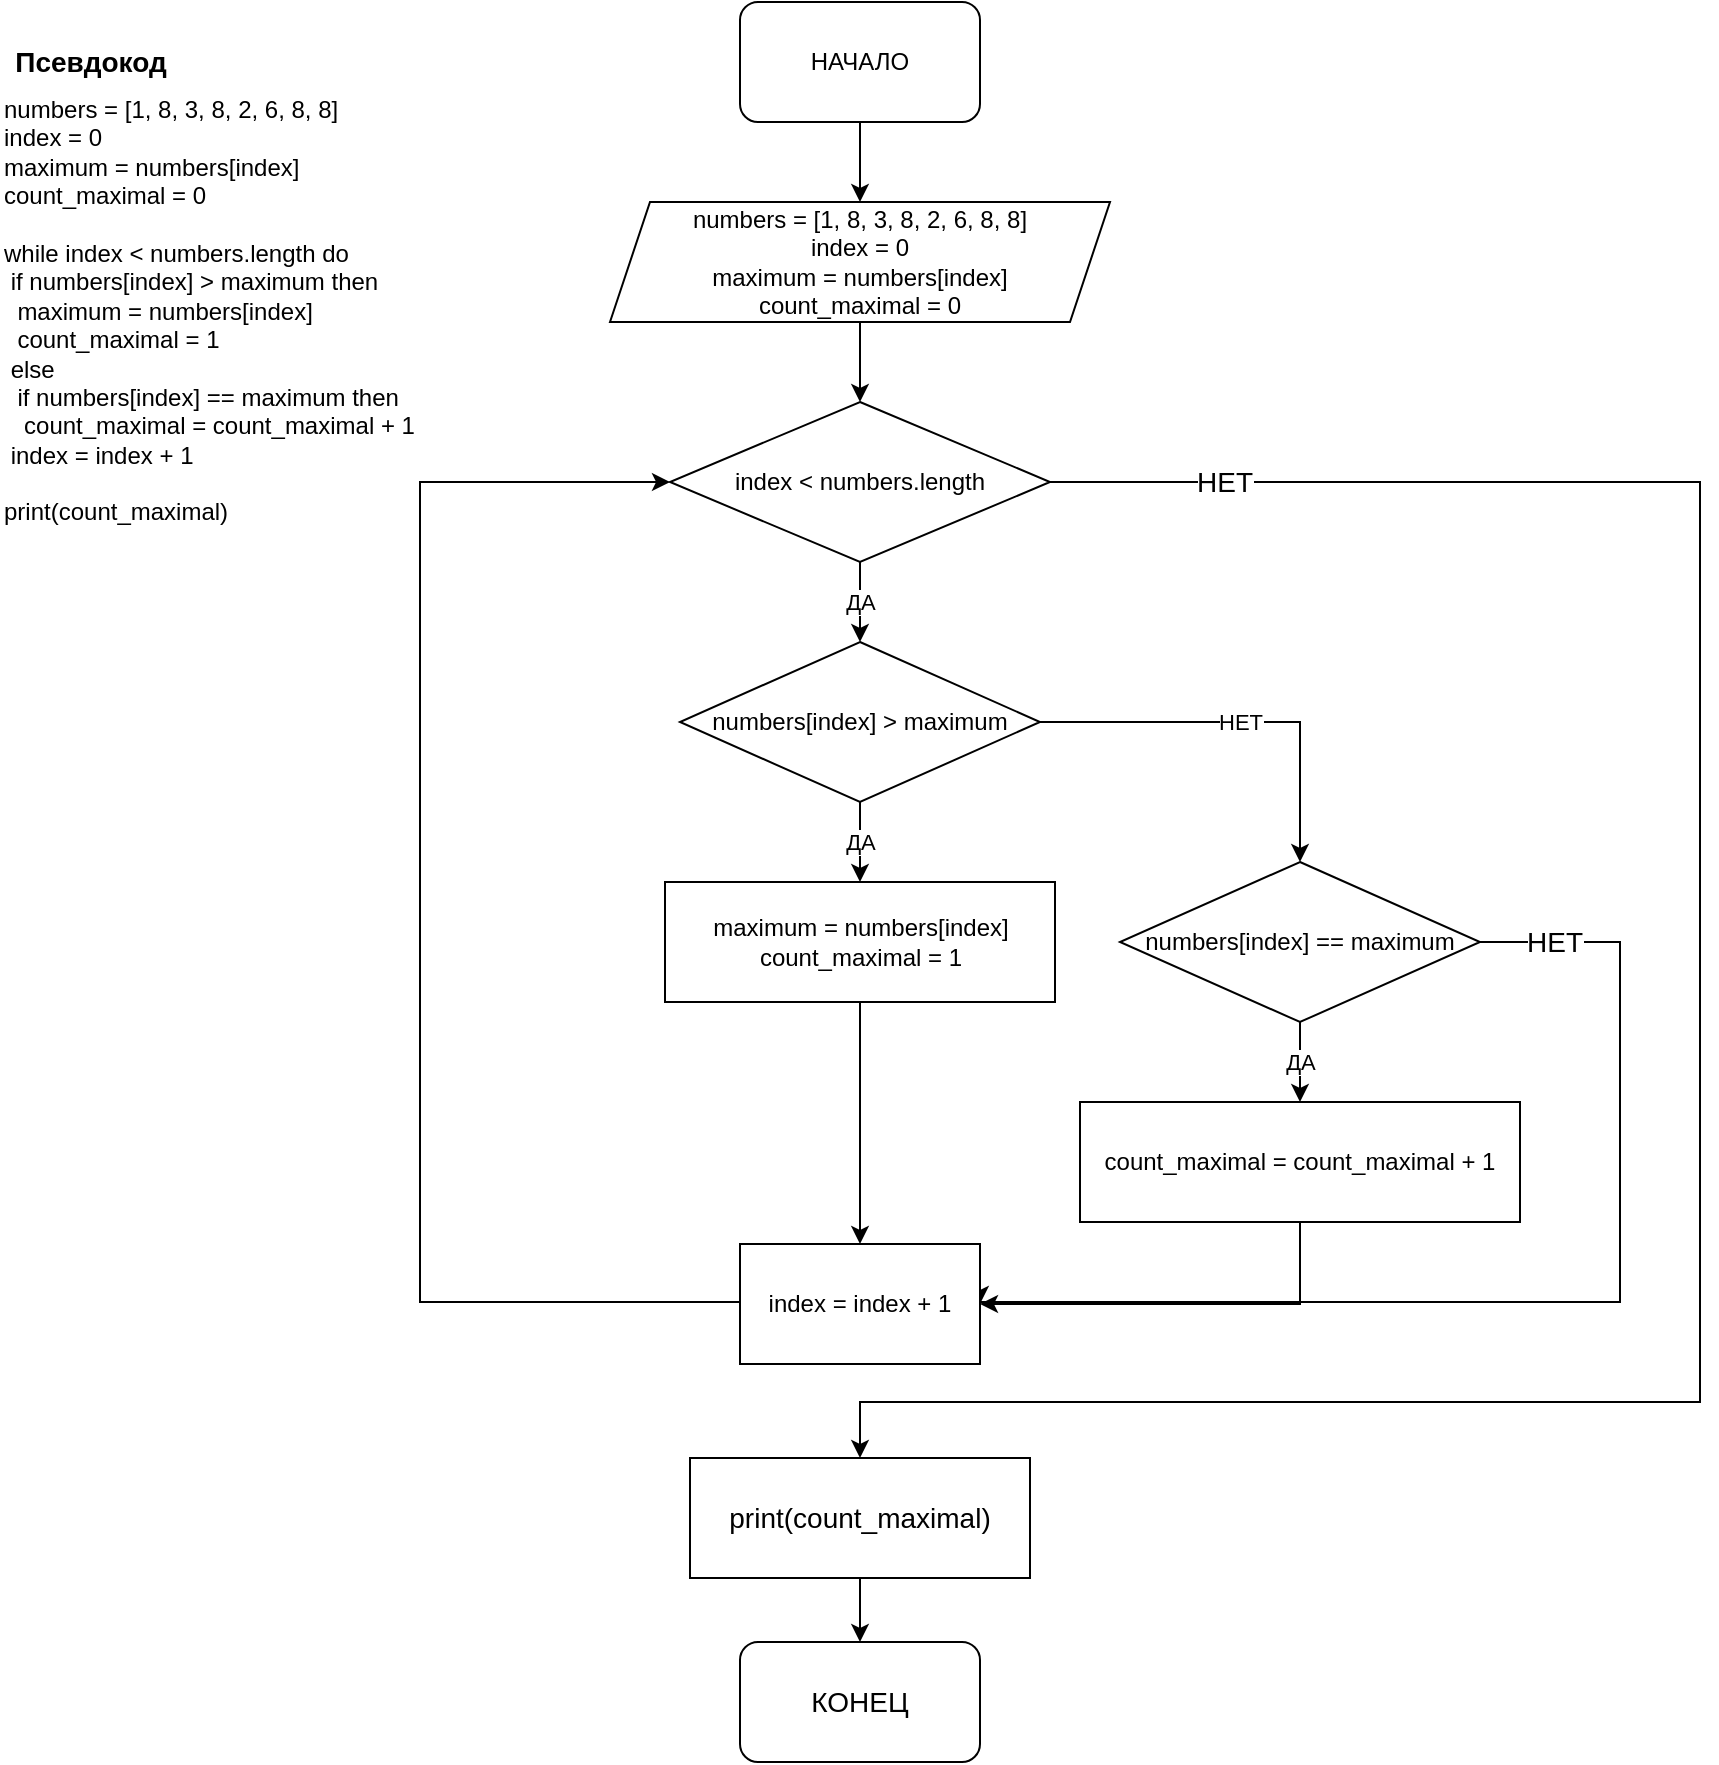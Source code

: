 <mxfile version="17.4.6" type="github">
  <diagram id="6a731a19-8d31-9384-78a2-239565b7b9f0" name="Page-1">
    <mxGraphModel dx="1082" dy="673" grid="1" gridSize="10" guides="1" tooltips="1" connect="1" arrows="1" fold="1" page="1" pageScale="1" pageWidth="1169" pageHeight="827" background="none" math="0" shadow="0">
      <root>
        <mxCell id="0" />
        <mxCell id="1" parent="0" />
        <mxCell id="wlD0yPwoiDmn4Mzgq7Xi-59" style="edgeStyle=orthogonalEdgeStyle;rounded=0;orthogonalLoop=1;jettySize=auto;html=1;exitX=0.5;exitY=1;exitDx=0;exitDy=0;" parent="1" source="wlD0yPwoiDmn4Mzgq7Xi-55" target="wlD0yPwoiDmn4Mzgq7Xi-56" edge="1">
          <mxGeometry relative="1" as="geometry" />
        </mxCell>
        <mxCell id="wlD0yPwoiDmn4Mzgq7Xi-55" value="НАЧАЛО" style="rounded=1;whiteSpace=wrap;html=1;" parent="1" vertex="1">
          <mxGeometry x="420" y="30" width="120" height="60" as="geometry" />
        </mxCell>
        <mxCell id="wlD0yPwoiDmn4Mzgq7Xi-60" style="edgeStyle=orthogonalEdgeStyle;rounded=0;orthogonalLoop=1;jettySize=auto;html=1;exitX=0.5;exitY=1;exitDx=0;exitDy=0;entryX=0.5;entryY=0;entryDx=0;entryDy=0;" parent="1" source="wlD0yPwoiDmn4Mzgq7Xi-56" target="wlD0yPwoiDmn4Mzgq7Xi-57" edge="1">
          <mxGeometry relative="1" as="geometry" />
        </mxCell>
        <mxCell id="wlD0yPwoiDmn4Mzgq7Xi-56" value="&lt;div&gt;numbers = [1, 8, 3, 8, 2, 6, 8, 8]&lt;/div&gt;&lt;div&gt;index = 0&lt;/div&gt;&lt;div&gt;maximum = numbers[index]&lt;/div&gt;&lt;div&gt;count_maximal = 0&lt;/div&gt;" style="shape=parallelogram;perimeter=parallelogramPerimeter;whiteSpace=wrap;html=1;fixedSize=1;" parent="1" vertex="1">
          <mxGeometry x="355" y="130" width="250" height="60" as="geometry" />
        </mxCell>
        <mxCell id="wlD0yPwoiDmn4Mzgq7Xi-65" value="ДА" style="edgeStyle=orthogonalEdgeStyle;rounded=0;orthogonalLoop=1;jettySize=auto;html=1;exitX=0.5;exitY=1;exitDx=0;exitDy=0;entryX=0.5;entryY=0;entryDx=0;entryDy=0;" parent="1" source="wlD0yPwoiDmn4Mzgq7Xi-57" target="wlD0yPwoiDmn4Mzgq7Xi-58" edge="1">
          <mxGeometry relative="1" as="geometry" />
        </mxCell>
        <mxCell id="wlD0yPwoiDmn4Mzgq7Xi-81" value="НЕТ" style="edgeStyle=orthogonalEdgeStyle;rounded=0;orthogonalLoop=1;jettySize=auto;html=1;exitX=1;exitY=0.5;exitDx=0;exitDy=0;entryX=0.5;entryY=0;entryDx=0;entryDy=0;fontSize=14;" parent="1" source="wlD0yPwoiDmn4Mzgq7Xi-57" target="wlD0yPwoiDmn4Mzgq7Xi-75" edge="1">
          <mxGeometry x="-0.86" relative="1" as="geometry">
            <Array as="points">
              <mxPoint x="900" y="270" />
              <mxPoint x="900" y="730" />
              <mxPoint x="480" y="730" />
            </Array>
            <mxPoint as="offset" />
          </mxGeometry>
        </mxCell>
        <mxCell id="wlD0yPwoiDmn4Mzgq7Xi-57" value="index &amp;lt; numbers.length" style="rhombus;whiteSpace=wrap;html=1;" parent="1" vertex="1">
          <mxGeometry x="385" y="230" width="190" height="80" as="geometry" />
        </mxCell>
        <mxCell id="wlD0yPwoiDmn4Mzgq7Xi-66" value="ДА" style="edgeStyle=orthogonalEdgeStyle;rounded=0;orthogonalLoop=1;jettySize=auto;html=1;exitX=0.5;exitY=1;exitDx=0;exitDy=0;entryX=0.5;entryY=0;entryDx=0;entryDy=0;" parent="1" source="wlD0yPwoiDmn4Mzgq7Xi-58" target="wlD0yPwoiDmn4Mzgq7Xi-62" edge="1">
          <mxGeometry relative="1" as="geometry" />
        </mxCell>
        <mxCell id="wlD0yPwoiDmn4Mzgq7Xi-68" value="НЕТ" style="edgeStyle=orthogonalEdgeStyle;rounded=0;orthogonalLoop=1;jettySize=auto;html=1;exitX=1;exitY=0.5;exitDx=0;exitDy=0;entryX=0.5;entryY=0;entryDx=0;entryDy=0;" parent="1" source="wlD0yPwoiDmn4Mzgq7Xi-58" target="wlD0yPwoiDmn4Mzgq7Xi-67" edge="1">
          <mxGeometry relative="1" as="geometry" />
        </mxCell>
        <mxCell id="wlD0yPwoiDmn4Mzgq7Xi-58" value="numbers[index] &amp;gt; maximum" style="rhombus;whiteSpace=wrap;html=1;" parent="1" vertex="1">
          <mxGeometry x="390" y="350" width="180" height="80" as="geometry" />
        </mxCell>
        <mxCell id="wlD0yPwoiDmn4Mzgq7Xi-84" style="edgeStyle=orthogonalEdgeStyle;rounded=0;orthogonalLoop=1;jettySize=auto;html=1;exitX=0.5;exitY=1;exitDx=0;exitDy=0;entryX=0.5;entryY=0;entryDx=0;entryDy=0;fontSize=14;" parent="1" source="wlD0yPwoiDmn4Mzgq7Xi-62" target="wlD0yPwoiDmn4Mzgq7Xi-71" edge="1">
          <mxGeometry relative="1" as="geometry" />
        </mxCell>
        <mxCell id="wlD0yPwoiDmn4Mzgq7Xi-62" value="maximum = numbers[index] &lt;br&gt;count_maximal = 1" style="rounded=0;whiteSpace=wrap;html=1;" parent="1" vertex="1">
          <mxGeometry x="382.5" y="470" width="195" height="60" as="geometry" />
        </mxCell>
        <mxCell id="wlD0yPwoiDmn4Mzgq7Xi-70" value="ДА" style="edgeStyle=orthogonalEdgeStyle;rounded=0;orthogonalLoop=1;jettySize=auto;html=1;exitX=0.5;exitY=1;exitDx=0;exitDy=0;entryX=0.5;entryY=0;entryDx=0;entryDy=0;" parent="1" source="wlD0yPwoiDmn4Mzgq7Xi-67" target="wlD0yPwoiDmn4Mzgq7Xi-69" edge="1">
          <mxGeometry relative="1" as="geometry" />
        </mxCell>
        <mxCell id="wlD0yPwoiDmn4Mzgq7Xi-78" value="НЕТ" style="edgeStyle=orthogonalEdgeStyle;rounded=0;orthogonalLoop=1;jettySize=auto;html=1;exitX=1;exitY=0.5;exitDx=0;exitDy=0;entryX=1;entryY=0.5;entryDx=0;entryDy=0;fontSize=14;" parent="1" source="wlD0yPwoiDmn4Mzgq7Xi-67" target="wlD0yPwoiDmn4Mzgq7Xi-71" edge="1">
          <mxGeometry x="-0.87" relative="1" as="geometry">
            <Array as="points">
              <mxPoint x="860" y="500" />
              <mxPoint x="860" y="680" />
            </Array>
            <mxPoint as="offset" />
          </mxGeometry>
        </mxCell>
        <mxCell id="wlD0yPwoiDmn4Mzgq7Xi-67" value="numbers[index] == maximum" style="rhombus;whiteSpace=wrap;html=1;" parent="1" vertex="1">
          <mxGeometry x="610" y="460" width="180" height="80" as="geometry" />
        </mxCell>
        <mxCell id="wlD0yPwoiDmn4Mzgq7Xi-76" style="edgeStyle=orthogonalEdgeStyle;rounded=0;orthogonalLoop=1;jettySize=auto;html=1;exitX=0.5;exitY=1;exitDx=0;exitDy=0;entryX=1;entryY=0.5;entryDx=0;entryDy=0;fontSize=14;" parent="1" source="wlD0yPwoiDmn4Mzgq7Xi-69" target="wlD0yPwoiDmn4Mzgq7Xi-71" edge="1">
          <mxGeometry relative="1" as="geometry" />
        </mxCell>
        <mxCell id="wlD0yPwoiDmn4Mzgq7Xi-69" value="count_maximal = count_maximal + 1" style="rounded=0;whiteSpace=wrap;html=1;" parent="1" vertex="1">
          <mxGeometry x="590" y="580" width="220" height="60" as="geometry" />
        </mxCell>
        <mxCell id="wlD0yPwoiDmn4Mzgq7Xi-79" style="edgeStyle=orthogonalEdgeStyle;rounded=0;orthogonalLoop=1;jettySize=auto;html=1;exitX=0;exitY=0.5;exitDx=0;exitDy=0;entryX=0;entryY=0.5;entryDx=0;entryDy=0;fontSize=14;" parent="1" source="wlD0yPwoiDmn4Mzgq7Xi-71" target="wlD0yPwoiDmn4Mzgq7Xi-57" edge="1">
          <mxGeometry relative="1" as="geometry">
            <Array as="points">
              <mxPoint x="420" y="680" />
              <mxPoint x="260" y="680" />
              <mxPoint x="260" y="270" />
            </Array>
          </mxGeometry>
        </mxCell>
        <mxCell id="wlD0yPwoiDmn4Mzgq7Xi-71" value="index = index + 1" style="rounded=0;whiteSpace=wrap;html=1;" parent="1" vertex="1">
          <mxGeometry x="420" y="651" width="120" height="60" as="geometry" />
        </mxCell>
        <mxCell id="wlD0yPwoiDmn4Mzgq7Xi-72" value="numbers = [1, 8, 3, 8, 2, 6, 8, 8]&lt;br&gt;index = 0&lt;br&gt;maximum = numbers[index]&lt;br&gt;count_maximal = 0&lt;br&gt;&lt;br&gt;while index &amp;lt; numbers.length do&lt;br&gt; &lt;span style=&quot;white-space: pre&quot;&gt; &lt;/span&gt;if numbers[index] &amp;gt; maximum then&amp;nbsp;&lt;br&gt;  &lt;span style=&quot;white-space: pre&quot;&gt; &lt;/span&gt;&lt;span style=&quot;white-space: pre&quot;&gt; &lt;/span&gt;maximum = numbers[index] &lt;br&gt;&lt;span style=&quot;white-space: pre&quot;&gt; &lt;/span&gt;&lt;span style=&quot;white-space: pre&quot;&gt; &lt;/span&gt;count_maximal = 1&lt;br&gt; &lt;span style=&quot;white-space: pre&quot;&gt; &lt;/span&gt;else&lt;br&gt;  &lt;span style=&quot;white-space: pre&quot;&gt; &lt;span style=&quot;white-space: pre&quot;&gt; &lt;/span&gt;&lt;/span&gt;if numbers[index] == maximum then&amp;nbsp;&lt;br&gt;   &lt;span style=&quot;white-space: pre&quot;&gt; &lt;/span&gt;&lt;span style=&quot;white-space: pre&quot;&gt; &lt;span style=&quot;white-space: pre&quot;&gt; &lt;/span&gt;&lt;/span&gt;count_maximal = count_maximal + 1&lt;br&gt; &lt;span style=&quot;white-space: pre&quot;&gt; &lt;/span&gt;index = index + 1&lt;br&gt;&lt;br&gt;print(count_maximal)" style="text;whiteSpace=wrap;html=1;" parent="1" vertex="1">
          <mxGeometry x="50" y="70" width="230" height="210" as="geometry" />
        </mxCell>
        <mxCell id="wlD0yPwoiDmn4Mzgq7Xi-74" value="Псевдокод" style="text;html=1;resizable=0;autosize=1;align=center;verticalAlign=middle;points=[];fillColor=none;strokeColor=none;rounded=0;fontStyle=1;fontSize=14;" parent="1" vertex="1">
          <mxGeometry x="50" y="50" width="90" height="20" as="geometry" />
        </mxCell>
        <mxCell id="wlD0yPwoiDmn4Mzgq7Xi-83" style="edgeStyle=orthogonalEdgeStyle;rounded=0;orthogonalLoop=1;jettySize=auto;html=1;exitX=0.5;exitY=1;exitDx=0;exitDy=0;entryX=0.5;entryY=0;entryDx=0;entryDy=0;fontSize=14;" parent="1" source="wlD0yPwoiDmn4Mzgq7Xi-75" target="wlD0yPwoiDmn4Mzgq7Xi-82" edge="1">
          <mxGeometry relative="1" as="geometry" />
        </mxCell>
        <mxCell id="wlD0yPwoiDmn4Mzgq7Xi-75" value="print(count_maximal)" style="rounded=0;whiteSpace=wrap;html=1;fontSize=14;" parent="1" vertex="1">
          <mxGeometry x="395" y="758" width="170" height="60" as="geometry" />
        </mxCell>
        <mxCell id="wlD0yPwoiDmn4Mzgq7Xi-82" value="КОНЕЦ" style="rounded=1;whiteSpace=wrap;html=1;fontSize=14;" parent="1" vertex="1">
          <mxGeometry x="420" y="850" width="120" height="60" as="geometry" />
        </mxCell>
      </root>
    </mxGraphModel>
  </diagram>
</mxfile>
